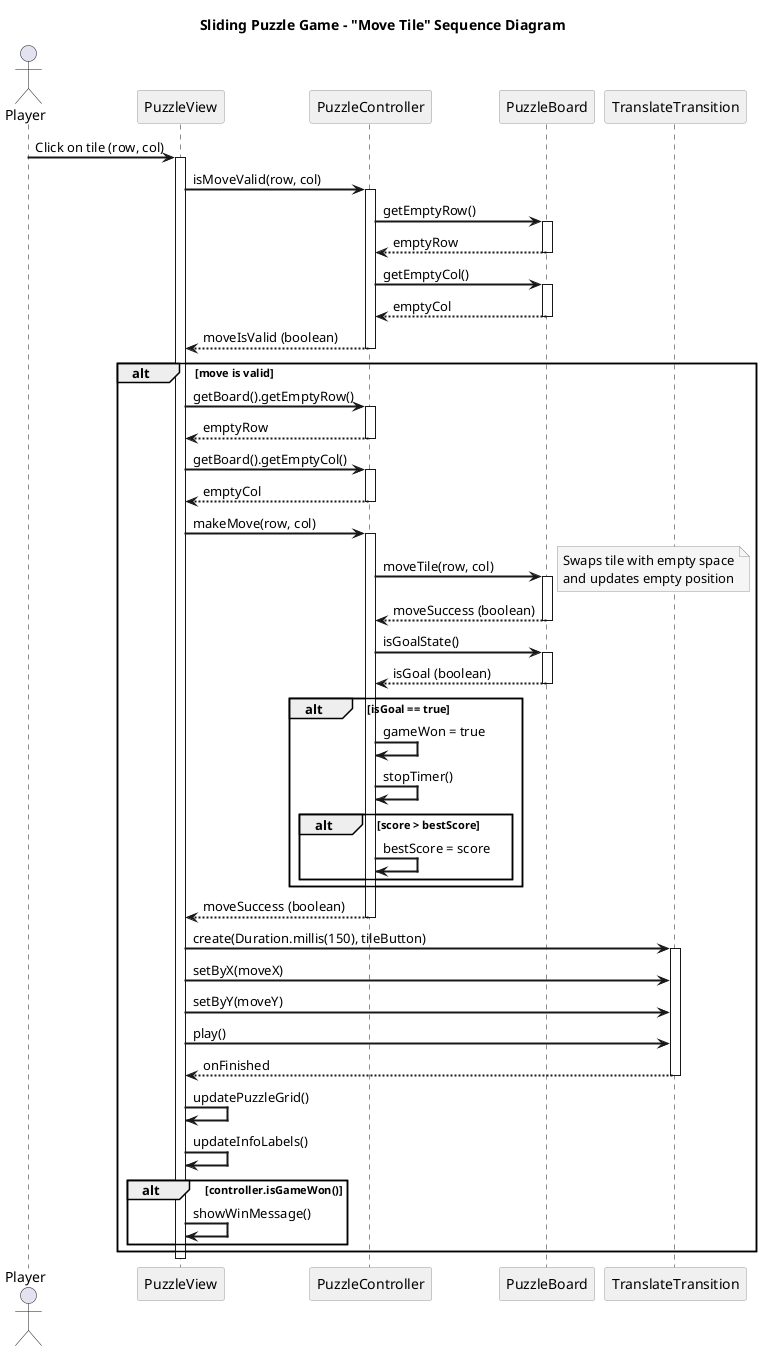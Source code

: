 @startuml SlidingPuzzleSequenceDiagram

title Sliding Puzzle Game - "Move Tile" Sequence Diagram

' Custom styling
skinparam sequenceArrowThickness 2
skinparam participantBorderColor #999999
skinparam participantBackgroundColor #f0f0f0
skinparam noteBorderColor #999999
skinparam noteBackgroundColor #f5f5f5

' Participants
actor Player
participant "PuzzleView" as View
participant "PuzzleController" as Controller
participant "PuzzleBoard" as Board
participant "TranslateTransition" as Animation

' Sequence
Player -> View : Click on tile (row, col)
activate View

View -> Controller : isMoveValid(row, col)
activate Controller
Controller -> Board : getEmptyRow()
activate Board
Board --> Controller : emptyRow
deactivate Board
Controller -> Board : getEmptyCol()
activate Board
Board --> Controller : emptyCol
deactivate Board
Controller --> View : moveIsValid (boolean)
deactivate Controller

alt move is valid
    ' Store empty position before move
    View -> Controller : getBoard().getEmptyRow()
    activate Controller
    Controller --> View : emptyRow
    deactivate Controller
    
    View -> Controller : getBoard().getEmptyCol()
    activate Controller
    Controller --> View : emptyCol
    deactivate Controller
    
    ' Make the move
    View -> Controller : makeMove(row, col)
    activate Controller
    
    Controller -> Board : moveTile(row, col)
    activate Board
    note right
      Swaps tile with empty space
      and updates empty position
    end note
    Board --> Controller : moveSuccess (boolean)
    deactivate Board
    
    ' Check if game is won
    Controller -> Board : isGoalState()
    activate Board
    Board --> Controller : isGoal (boolean)
    deactivate Board
    
    alt isGoal == true
        Controller -> Controller : gameWon = true
        Controller -> Controller : stopTimer()
        
        alt score > bestScore
            Controller -> Controller : bestScore = score
        end
    end
    
    Controller --> View : moveSuccess (boolean)
    deactivate Controller
    
    ' Animate the tile movement
    View -> Animation : create(Duration.millis(150), tileButton)
    activate Animation
    View -> Animation : setByX(moveX)
    View -> Animation : setByY(moveY)
    View -> Animation : play()
    
    Animation --> View : onFinished
    deactivate Animation
    
    ' Update UI after animation
    View -> View : updatePuzzleGrid()
    View -> View : updateInfoLabels()
    
    ' Check if game is won
    alt controller.isGameWon()
        View -> View : showWinMessage()
    end
end

deactivate View

@enduml
